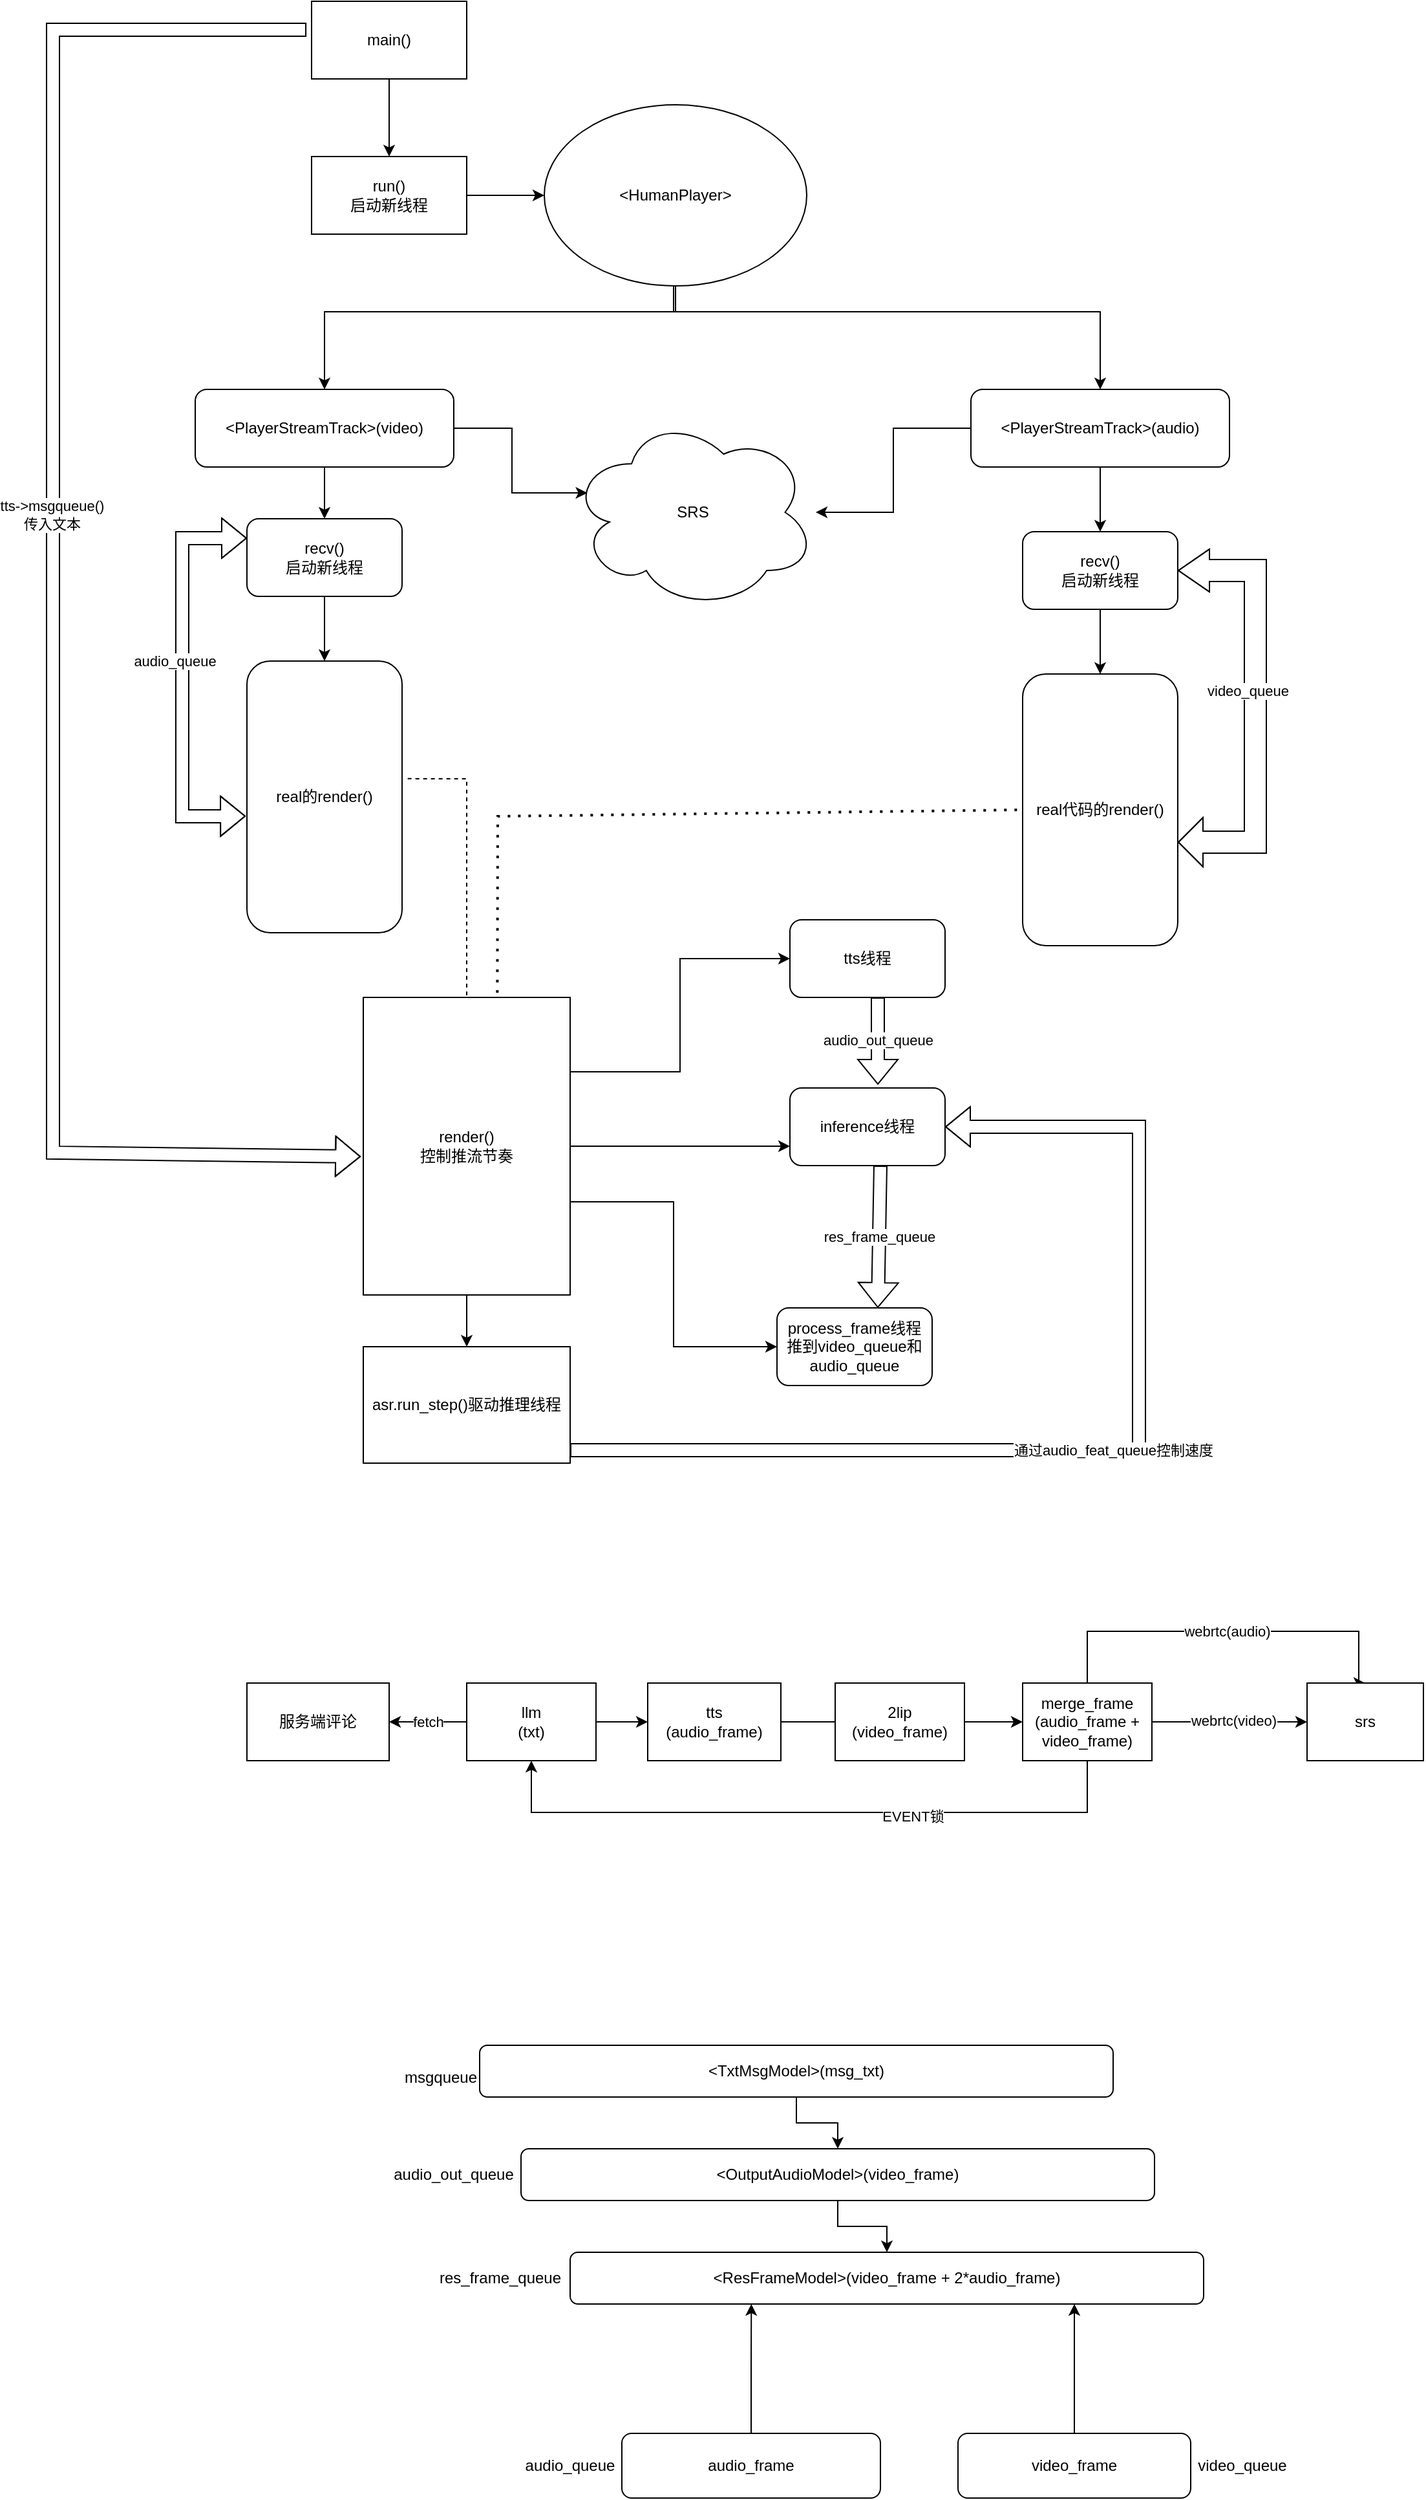 <mxfile version="20.8.16" type="device"><diagram name="第 1 页" id="pA8c20et2Tav3oIKeo3K"><mxGraphModel dx="1523" dy="899" grid="1" gridSize="10" guides="1" tooltips="1" connect="1" arrows="1" fold="1" page="1" pageScale="1" pageWidth="1654" pageHeight="2336" math="0" shadow="0"><root><mxCell id="0"/><mxCell id="1" parent="0"/><mxCell id="WNmvHBlQMY9-G1xZScy9-5" value="" style="edgeStyle=orthogonalEdgeStyle;rounded=0;orthogonalLoop=1;jettySize=auto;html=1;" edge="1" parent="1" source="WNmvHBlQMY9-G1xZScy9-3" target="WNmvHBlQMY9-G1xZScy9-4"><mxGeometry relative="1" as="geometry"/></mxCell><mxCell id="WNmvHBlQMY9-G1xZScy9-3" value="main()" style="rounded=0;whiteSpace=wrap;html=1;" vertex="1" parent="1"><mxGeometry x="420" y="140" width="120" height="60" as="geometry"/></mxCell><mxCell id="WNmvHBlQMY9-G1xZScy9-7" value="" style="edgeStyle=orthogonalEdgeStyle;rounded=0;orthogonalLoop=1;jettySize=auto;html=1;" edge="1" parent="1" source="WNmvHBlQMY9-G1xZScy9-4" target="WNmvHBlQMY9-G1xZScy9-6"><mxGeometry relative="1" as="geometry"/></mxCell><mxCell id="WNmvHBlQMY9-G1xZScy9-4" value="run()&lt;br&gt;启动新线程" style="rounded=0;whiteSpace=wrap;html=1;" vertex="1" parent="1"><mxGeometry x="420" y="260" width="120" height="60" as="geometry"/></mxCell><mxCell id="WNmvHBlQMY9-G1xZScy9-6" value="&amp;lt;HumanPlayer&amp;gt;" style="ellipse;whiteSpace=wrap;html=1;" vertex="1" parent="1"><mxGeometry x="600" y="220" width="203" height="140" as="geometry"/></mxCell><mxCell id="WNmvHBlQMY9-G1xZScy9-11" style="edgeStyle=orthogonalEdgeStyle;rounded=0;orthogonalLoop=1;jettySize=auto;html=1;exitX=0.5;exitY=1;exitDx=0;exitDy=0;entryX=0.5;entryY=0;entryDx=0;entryDy=0;" edge="1" parent="1" source="WNmvHBlQMY9-G1xZScy9-6" target="WNmvHBlQMY9-G1xZScy9-13"><mxGeometry relative="1" as="geometry"><mxPoint x="890" y="350" as="targetPoint"/><mxPoint x="813" y="300" as="sourcePoint"/><Array as="points"><mxPoint x="702" y="380"/><mxPoint x="430" y="380"/></Array></mxGeometry></mxCell><mxCell id="WNmvHBlQMY9-G1xZScy9-19" style="edgeStyle=orthogonalEdgeStyle;rounded=0;orthogonalLoop=1;jettySize=auto;html=1;" edge="1" parent="1" source="WNmvHBlQMY9-G1xZScy9-12"><mxGeometry relative="1" as="geometry"><mxPoint x="1030" y="550" as="targetPoint"/></mxGeometry></mxCell><mxCell id="WNmvHBlQMY9-G1xZScy9-36" style="edgeStyle=orthogonalEdgeStyle;rounded=0;orthogonalLoop=1;jettySize=auto;html=1;" edge="1" parent="1" source="WNmvHBlQMY9-G1xZScy9-12" target="WNmvHBlQMY9-G1xZScy9-34"><mxGeometry relative="1" as="geometry"/></mxCell><mxCell id="WNmvHBlQMY9-G1xZScy9-12" value="&amp;lt;PlayerStreamTrack&amp;gt;(audio)" style="rounded=1;whiteSpace=wrap;html=1;" vertex="1" parent="1"><mxGeometry x="930" y="440" width="200" height="60" as="geometry"/></mxCell><mxCell id="WNmvHBlQMY9-G1xZScy9-16" style="edgeStyle=orthogonalEdgeStyle;rounded=0;orthogonalLoop=1;jettySize=auto;html=1;" edge="1" parent="1" source="WNmvHBlQMY9-G1xZScy9-13"><mxGeometry relative="1" as="geometry"><mxPoint x="430" y="540" as="targetPoint"/></mxGeometry></mxCell><mxCell id="WNmvHBlQMY9-G1xZScy9-35" style="edgeStyle=orthogonalEdgeStyle;rounded=0;orthogonalLoop=1;jettySize=auto;html=1;entryX=0.07;entryY=0.4;entryDx=0;entryDy=0;entryPerimeter=0;" edge="1" parent="1" source="WNmvHBlQMY9-G1xZScy9-13" target="WNmvHBlQMY9-G1xZScy9-34"><mxGeometry relative="1" as="geometry"/></mxCell><mxCell id="WNmvHBlQMY9-G1xZScy9-13" value="&amp;lt;PlayerStreamTrack&amp;gt;(video)" style="rounded=1;whiteSpace=wrap;html=1;" vertex="1" parent="1"><mxGeometry x="330" y="440" width="200" height="60" as="geometry"/></mxCell><mxCell id="WNmvHBlQMY9-G1xZScy9-14" style="edgeStyle=orthogonalEdgeStyle;rounded=0;orthogonalLoop=1;jettySize=auto;html=1;entryX=0.5;entryY=0;entryDx=0;entryDy=0;" edge="1" parent="1" target="WNmvHBlQMY9-G1xZScy9-12"><mxGeometry relative="1" as="geometry"><mxPoint x="510" y="450" as="targetPoint"/><mxPoint x="700" y="360" as="sourcePoint"/><Array as="points"><mxPoint x="700" y="380"/><mxPoint x="1030" y="380"/></Array></mxGeometry></mxCell><mxCell id="WNmvHBlQMY9-G1xZScy9-22" value="" style="edgeStyle=orthogonalEdgeStyle;rounded=0;orthogonalLoop=1;jettySize=auto;html=1;" edge="1" parent="1" source="WNmvHBlQMY9-G1xZScy9-17" target="WNmvHBlQMY9-G1xZScy9-21"><mxGeometry relative="1" as="geometry"/></mxCell><mxCell id="WNmvHBlQMY9-G1xZScy9-17" value="recv()&lt;br&gt;启动新线程" style="rounded=1;whiteSpace=wrap;html=1;" vertex="1" parent="1"><mxGeometry x="370" y="540" width="120" height="60" as="geometry"/></mxCell><mxCell id="WNmvHBlQMY9-G1xZScy9-28" value="" style="edgeStyle=orthogonalEdgeStyle;rounded=0;orthogonalLoop=1;jettySize=auto;html=1;" edge="1" parent="1" source="WNmvHBlQMY9-G1xZScy9-20" target="WNmvHBlQMY9-G1xZScy9-27"><mxGeometry relative="1" as="geometry"/></mxCell><mxCell id="WNmvHBlQMY9-G1xZScy9-20" value="recv()&lt;br&gt;启动新线程" style="rounded=1;whiteSpace=wrap;html=1;" vertex="1" parent="1"><mxGeometry x="970" y="550" width="120" height="60" as="geometry"/></mxCell><mxCell id="WNmvHBlQMY9-G1xZScy9-21" value="real的render()" style="whiteSpace=wrap;html=1;rounded=1;" vertex="1" parent="1"><mxGeometry x="370" y="650" width="120" height="210" as="geometry"/></mxCell><mxCell id="WNmvHBlQMY9-G1xZScy9-25" value="" style="shape=flexArrow;endArrow=classic;startArrow=classic;html=1;rounded=0;entryX=0;entryY=0.25;entryDx=0;entryDy=0;exitX=-0.008;exitY=0.571;exitDx=0;exitDy=0;exitPerimeter=0;" edge="1" parent="1" source="WNmvHBlQMY9-G1xZScy9-21" target="WNmvHBlQMY9-G1xZScy9-17"><mxGeometry width="100" height="100" relative="1" as="geometry"><mxPoint x="360" y="770" as="sourcePoint"/><mxPoint x="320" y="460" as="targetPoint"/><Array as="points"><mxPoint x="320" y="770"/><mxPoint x="320" y="555"/></Array></mxGeometry></mxCell><mxCell id="WNmvHBlQMY9-G1xZScy9-26" value="audio_queue" style="edgeLabel;html=1;align=center;verticalAlign=middle;resizable=0;points=[];" vertex="1" connectable="0" parent="WNmvHBlQMY9-G1xZScy9-25"><mxGeometry x="0.076" y="6" relative="1" as="geometry"><mxPoint as="offset"/></mxGeometry></mxCell><mxCell id="WNmvHBlQMY9-G1xZScy9-27" value="real代码的render()" style="whiteSpace=wrap;html=1;rounded=1;" vertex="1" parent="1"><mxGeometry x="970" y="660" width="120" height="210" as="geometry"/></mxCell><mxCell id="WNmvHBlQMY9-G1xZScy9-30" value="" style="shape=flexArrow;endArrow=classic;startArrow=classic;html=1;rounded=0;exitX=1;exitY=0.619;exitDx=0;exitDy=0;exitPerimeter=0;width=17;endSize=7.67;entryX=1;entryY=0.5;entryDx=0;entryDy=0;endWidth=15;" edge="1" parent="1" source="WNmvHBlQMY9-G1xZScy9-27" target="WNmvHBlQMY9-G1xZScy9-20"><mxGeometry width="100" height="100" relative="1" as="geometry"><mxPoint x="1323" y="790" as="sourcePoint"/><mxPoint x="1133" y="470" as="targetPoint"/><Array as="points"><mxPoint x="1150" y="790"/><mxPoint x="1150" y="690"/><mxPoint x="1150" y="580"/></Array></mxGeometry></mxCell><mxCell id="WNmvHBlQMY9-G1xZScy9-31" value="video_queue" style="edgeLabel;html=1;align=center;verticalAlign=middle;resizable=0;points=[];" vertex="1" connectable="0" parent="WNmvHBlQMY9-G1xZScy9-30"><mxGeometry x="0.076" y="6" relative="1" as="geometry"><mxPoint as="offset"/></mxGeometry></mxCell><mxCell id="WNmvHBlQMY9-G1xZScy9-34" value="SRS" style="ellipse;shape=cloud;whiteSpace=wrap;html=1;" vertex="1" parent="1"><mxGeometry x="620" y="460" width="190" height="150" as="geometry"/></mxCell><mxCell id="WNmvHBlQMY9-G1xZScy9-43" style="edgeStyle=orthogonalEdgeStyle;rounded=0;orthogonalLoop=1;jettySize=auto;html=1;entryX=0;entryY=0.75;entryDx=0;entryDy=0;" edge="1" parent="1" source="WNmvHBlQMY9-G1xZScy9-37" target="WNmvHBlQMY9-G1xZScy9-44"><mxGeometry relative="1" as="geometry"><mxPoint x="760" y="1070" as="targetPoint"/></mxGeometry></mxCell><mxCell id="WNmvHBlQMY9-G1xZScy9-45" style="edgeStyle=orthogonalEdgeStyle;rounded=0;orthogonalLoop=1;jettySize=auto;html=1;exitX=1;exitY=0.25;exitDx=0;exitDy=0;entryX=0;entryY=0.5;entryDx=0;entryDy=0;" edge="1" parent="1" source="WNmvHBlQMY9-G1xZScy9-37" target="WNmvHBlQMY9-G1xZScy9-40"><mxGeometry relative="1" as="geometry"/></mxCell><mxCell id="WNmvHBlQMY9-G1xZScy9-46" style="edgeStyle=orthogonalEdgeStyle;rounded=0;orthogonalLoop=1;jettySize=auto;html=1;exitX=1;exitY=0.75;exitDx=0;exitDy=0;entryX=0;entryY=0.5;entryDx=0;entryDy=0;" edge="1" parent="1" source="WNmvHBlQMY9-G1xZScy9-37" target="WNmvHBlQMY9-G1xZScy9-42"><mxGeometry relative="1" as="geometry"><Array as="points"><mxPoint x="700" y="1068"/><mxPoint x="700" y="1180"/></Array></mxGeometry></mxCell><mxCell id="WNmvHBlQMY9-G1xZScy9-53" style="edgeStyle=orthogonalEdgeStyle;rounded=0;orthogonalLoop=1;jettySize=auto;html=1;" edge="1" parent="1" source="WNmvHBlQMY9-G1xZScy9-37"><mxGeometry relative="1" as="geometry"><mxPoint x="540" y="1180" as="targetPoint"/></mxGeometry></mxCell><mxCell id="WNmvHBlQMY9-G1xZScy9-37" value="render()&lt;br&gt;控制推流节奏" style="rounded=0;whiteSpace=wrap;html=1;" vertex="1" parent="1"><mxGeometry x="460" y="910" width="160" height="230" as="geometry"/></mxCell><mxCell id="WNmvHBlQMY9-G1xZScy9-40" value="tts线程" style="rounded=1;whiteSpace=wrap;html=1;" vertex="1" parent="1"><mxGeometry x="790" y="850" width="120" height="60" as="geometry"/></mxCell><mxCell id="WNmvHBlQMY9-G1xZScy9-42" value="process_frame线程&lt;br&gt;推到video_queue和audio_queue" style="rounded=1;whiteSpace=wrap;html=1;" vertex="1" parent="1"><mxGeometry x="780" y="1150" width="120" height="60" as="geometry"/></mxCell><mxCell id="WNmvHBlQMY9-G1xZScy9-44" value="inference线程" style="rounded=1;whiteSpace=wrap;html=1;" vertex="1" parent="1"><mxGeometry x="790" y="980" width="120" height="60" as="geometry"/></mxCell><mxCell id="WNmvHBlQMY9-G1xZScy9-49" value="audio_out_queue" style="shape=flexArrow;endArrow=classic;html=1;rounded=0;entryX=0.567;entryY=-0.042;entryDx=0;entryDy=0;entryPerimeter=0;" edge="1" parent="1" target="WNmvHBlQMY9-G1xZScy9-44"><mxGeometry width="50" height="50" relative="1" as="geometry"><mxPoint x="858" y="910" as="sourcePoint"/><mxPoint x="860" y="960" as="targetPoint"/></mxGeometry></mxCell><mxCell id="WNmvHBlQMY9-G1xZScy9-51" value="res_frame_queue" style="shape=flexArrow;endArrow=classic;html=1;rounded=0;entryX=0.65;entryY=0;entryDx=0;entryDy=0;entryPerimeter=0;" edge="1" parent="1" target="WNmvHBlQMY9-G1xZScy9-42"><mxGeometry x="-0.003" width="50" height="50" relative="1" as="geometry"><mxPoint x="860" y="1040" as="sourcePoint"/><mxPoint x="868.04" y="977.48" as="targetPoint"/><mxPoint as="offset"/></mxGeometry></mxCell><mxCell id="WNmvHBlQMY9-G1xZScy9-54" value="asr.run_step()驱动推理线程" style="rounded=0;whiteSpace=wrap;html=1;" vertex="1" parent="1"><mxGeometry x="460" y="1180" width="160" height="90" as="geometry"/></mxCell><mxCell id="WNmvHBlQMY9-G1xZScy9-56" value="通过audio_feat_queue控制速度" style="shape=flexArrow;endArrow=classic;html=1;rounded=0;entryX=1;entryY=0.5;entryDx=0;entryDy=0;" edge="1" parent="1" target="WNmvHBlQMY9-G1xZScy9-44"><mxGeometry width="50" height="50" relative="1" as="geometry"><mxPoint x="620" y="1260" as="sourcePoint"/><mxPoint x="670" y="1210" as="targetPoint"/><Array as="points"><mxPoint x="1060" y="1260"/><mxPoint x="1060" y="1010"/></Array></mxGeometry></mxCell><mxCell id="WNmvHBlQMY9-G1xZScy9-57" value="" style="shape=flexArrow;endArrow=classic;html=1;rounded=0;entryX=-0.012;entryY=0.535;entryDx=0;entryDy=0;entryPerimeter=0;exitX=-0.033;exitY=0.367;exitDx=0;exitDy=0;exitPerimeter=0;" edge="1" parent="1" source="WNmvHBlQMY9-G1xZScy9-3" target="WNmvHBlQMY9-G1xZScy9-37"><mxGeometry width="50" height="50" relative="1" as="geometry"><mxPoint x="410" y="140" as="sourcePoint"/><mxPoint x="500" y="1090" as="targetPoint"/><Array as="points"><mxPoint x="220" y="162"/><mxPoint x="220" y="1030"/></Array></mxGeometry></mxCell><mxCell id="WNmvHBlQMY9-G1xZScy9-59" value="tts-&amp;gt;msgqueue()&lt;br&gt;传入文本" style="edgeLabel;html=1;align=center;verticalAlign=middle;resizable=0;points=[];" vertex="1" connectable="0" parent="WNmvHBlQMY9-G1xZScy9-57"><mxGeometry x="-0.123" y="-1" relative="1" as="geometry"><mxPoint as="offset"/></mxGeometry></mxCell><mxCell id="WNmvHBlQMY9-G1xZScy9-61" value="服务端评论" style="rounded=0;whiteSpace=wrap;html=1;" vertex="1" parent="1"><mxGeometry x="370" y="1440" width="110" height="60" as="geometry"/></mxCell><mxCell id="WNmvHBlQMY9-G1xZScy9-64" value="fetch" style="edgeStyle=orthogonalEdgeStyle;rounded=0;orthogonalLoop=1;jettySize=auto;html=1;entryX=1;entryY=0.5;entryDx=0;entryDy=0;" edge="1" parent="1" source="WNmvHBlQMY9-G1xZScy9-62" target="WNmvHBlQMY9-G1xZScy9-61"><mxGeometry relative="1" as="geometry"/></mxCell><mxCell id="WNmvHBlQMY9-G1xZScy9-66" style="edgeStyle=orthogonalEdgeStyle;rounded=0;orthogonalLoop=1;jettySize=auto;html=1;entryX=0;entryY=0.5;entryDx=0;entryDy=0;" edge="1" parent="1" source="WNmvHBlQMY9-G1xZScy9-62" target="WNmvHBlQMY9-G1xZScy9-63"><mxGeometry relative="1" as="geometry"><mxPoint x="660" y="1470" as="targetPoint"/></mxGeometry></mxCell><mxCell id="WNmvHBlQMY9-G1xZScy9-62" value="llm&lt;br&gt;(txt)" style="rounded=0;whiteSpace=wrap;html=1;" vertex="1" parent="1"><mxGeometry x="540" y="1440" width="100" height="60" as="geometry"/></mxCell><mxCell id="WNmvHBlQMY9-G1xZScy9-67" style="edgeStyle=orthogonalEdgeStyle;rounded=0;orthogonalLoop=1;jettySize=auto;html=1;" edge="1" parent="1" source="WNmvHBlQMY9-G1xZScy9-63"><mxGeometry relative="1" as="geometry"><mxPoint x="840" y="1470" as="targetPoint"/></mxGeometry></mxCell><mxCell id="WNmvHBlQMY9-G1xZScy9-72" value="webrtc(audio)" style="edgeStyle=orthogonalEdgeStyle;rounded=0;orthogonalLoop=1;jettySize=auto;html=1;exitX=0.5;exitY=0;exitDx=0;exitDy=0;entryX=0.5;entryY=0;entryDx=0;entryDy=0;" edge="1" parent="1" source="WNmvHBlQMY9-G1xZScy9-69" target="WNmvHBlQMY9-G1xZScy9-71"><mxGeometry relative="1" as="geometry"><Array as="points"><mxPoint x="1020" y="1400"/><mxPoint x="1230" y="1400"/><mxPoint x="1230" y="1440"/></Array></mxGeometry></mxCell><mxCell id="WNmvHBlQMY9-G1xZScy9-63" value="tts&lt;br&gt;(audio_frame)" style="rounded=0;whiteSpace=wrap;html=1;" vertex="1" parent="1"><mxGeometry x="680" y="1440" width="103" height="60" as="geometry"/></mxCell><mxCell id="WNmvHBlQMY9-G1xZScy9-70" style="edgeStyle=orthogonalEdgeStyle;rounded=0;orthogonalLoop=1;jettySize=auto;html=1;" edge="1" parent="1" source="WNmvHBlQMY9-G1xZScy9-68" target="WNmvHBlQMY9-G1xZScy9-69"><mxGeometry relative="1" as="geometry"/></mxCell><mxCell id="WNmvHBlQMY9-G1xZScy9-68" value="2lip&lt;br&gt;(video_frame)" style="rounded=0;whiteSpace=wrap;html=1;" vertex="1" parent="1"><mxGeometry x="825" y="1440" width="100" height="60" as="geometry"/></mxCell><mxCell id="WNmvHBlQMY9-G1xZScy9-73" style="edgeStyle=orthogonalEdgeStyle;rounded=0;orthogonalLoop=1;jettySize=auto;html=1;entryX=0;entryY=0.5;entryDx=0;entryDy=0;" edge="1" parent="1" source="WNmvHBlQMY9-G1xZScy9-69" target="WNmvHBlQMY9-G1xZScy9-71"><mxGeometry relative="1" as="geometry"/></mxCell><mxCell id="WNmvHBlQMY9-G1xZScy9-74" value="webrtc(video)" style="edgeLabel;html=1;align=center;verticalAlign=middle;resizable=0;points=[];" vertex="1" connectable="0" parent="WNmvHBlQMY9-G1xZScy9-73"><mxGeometry x="0.04" y="1" relative="1" as="geometry"><mxPoint as="offset"/></mxGeometry></mxCell><mxCell id="WNmvHBlQMY9-G1xZScy9-100" style="edgeStyle=orthogonalEdgeStyle;rounded=0;orthogonalLoop=1;jettySize=auto;html=1;entryX=0.5;entryY=1;entryDx=0;entryDy=0;" edge="1" parent="1" source="WNmvHBlQMY9-G1xZScy9-69" target="WNmvHBlQMY9-G1xZScy9-62"><mxGeometry relative="1" as="geometry"><Array as="points"><mxPoint x="1020" y="1540"/><mxPoint x="590" y="1540"/></Array></mxGeometry></mxCell><mxCell id="WNmvHBlQMY9-G1xZScy9-105" value="EVENT锁" style="edgeLabel;html=1;align=center;verticalAlign=middle;resizable=0;points=[];fontSize=11;fontFamily=Helvetica;fontColor=default;" vertex="1" connectable="0" parent="WNmvHBlQMY9-G1xZScy9-100"><mxGeometry x="-0.314" y="3" relative="1" as="geometry"><mxPoint as="offset"/></mxGeometry></mxCell><mxCell id="WNmvHBlQMY9-G1xZScy9-69" value="merge_frame&lt;br&gt;(audio_frame + video_frame)" style="rounded=0;whiteSpace=wrap;html=1;" vertex="1" parent="1"><mxGeometry x="970" y="1440" width="100" height="60" as="geometry"/></mxCell><mxCell id="WNmvHBlQMY9-G1xZScy9-71" value="srs" style="rounded=0;whiteSpace=wrap;html=1;" vertex="1" parent="1"><mxGeometry x="1190" y="1440" width="90" height="60" as="geometry"/></mxCell><mxCell id="WNmvHBlQMY9-G1xZScy9-83" value="" style="edgeStyle=orthogonalEdgeStyle;rounded=0;orthogonalLoop=1;jettySize=auto;html=1;" edge="1" parent="1" source="WNmvHBlQMY9-G1xZScy9-77" target="WNmvHBlQMY9-G1xZScy9-78"><mxGeometry relative="1" as="geometry"/></mxCell><mxCell id="WNmvHBlQMY9-G1xZScy9-77" value="&amp;lt;TxtMsgModel&amp;gt;(msg_txt)" style="rounded=1;whiteSpace=wrap;html=1;" vertex="1" parent="1"><mxGeometry x="550" y="1720" width="490" height="40" as="geometry"/></mxCell><mxCell id="WNmvHBlQMY9-G1xZScy9-84" value="" style="edgeStyle=orthogonalEdgeStyle;rounded=0;orthogonalLoop=1;jettySize=auto;html=1;" edge="1" parent="1" source="WNmvHBlQMY9-G1xZScy9-78" target="WNmvHBlQMY9-G1xZScy9-79"><mxGeometry relative="1" as="geometry"/></mxCell><mxCell id="WNmvHBlQMY9-G1xZScy9-78" value="&amp;lt;OutputAudioModel&amp;gt;(video_frame)" style="rounded=1;whiteSpace=wrap;html=1;" vertex="1" parent="1"><mxGeometry x="582" y="1800" width="490" height="40" as="geometry"/></mxCell><mxCell id="WNmvHBlQMY9-G1xZScy9-79" value="&amp;lt;ResFrameModel&amp;gt;(video_frame + 2*audio_frame)" style="rounded=1;whiteSpace=wrap;html=1;" vertex="1" parent="1"><mxGeometry x="620" y="1880" width="490" height="40" as="geometry"/></mxCell><mxCell id="WNmvHBlQMY9-G1xZScy9-86" style="edgeStyle=orthogonalEdgeStyle;rounded=0;orthogonalLoop=1;jettySize=auto;html=1;entryX=0.286;entryY=1;entryDx=0;entryDy=0;entryPerimeter=0;" edge="1" parent="1" source="WNmvHBlQMY9-G1xZScy9-80" target="WNmvHBlQMY9-G1xZScy9-79"><mxGeometry relative="1" as="geometry"><mxPoint x="751" y="1920" as="targetPoint"/></mxGeometry></mxCell><mxCell id="WNmvHBlQMY9-G1xZScy9-80" value="audio_frame" style="rounded=1;whiteSpace=wrap;html=1;" vertex="1" parent="1"><mxGeometry x="660" y="2020" width="200" height="50" as="geometry"/></mxCell><mxCell id="WNmvHBlQMY9-G1xZScy9-88" style="edgeStyle=orthogonalEdgeStyle;rounded=0;orthogonalLoop=1;jettySize=auto;html=1;" edge="1" parent="1" source="WNmvHBlQMY9-G1xZScy9-81"><mxGeometry relative="1" as="geometry"><mxPoint x="1010" y="1920" as="targetPoint"/></mxGeometry></mxCell><mxCell id="WNmvHBlQMY9-G1xZScy9-81" value="video_frame" style="rounded=1;whiteSpace=wrap;html=1;" vertex="1" parent="1"><mxGeometry x="920" y="2020" width="180" height="50" as="geometry"/></mxCell><mxCell id="WNmvHBlQMY9-G1xZScy9-89" value="msgqueue" style="text;html=1;strokeColor=none;fillColor=none;align=center;verticalAlign=middle;whiteSpace=wrap;rounded=0;" vertex="1" parent="1"><mxGeometry x="490" y="1730" width="60" height="30" as="geometry"/></mxCell><mxCell id="WNmvHBlQMY9-G1xZScy9-90" value="audio_out_queue" style="text;html=1;strokeColor=none;fillColor=none;align=center;verticalAlign=middle;whiteSpace=wrap;rounded=0;" vertex="1" parent="1"><mxGeometry x="500" y="1805" width="60" height="30" as="geometry"/></mxCell><mxCell id="WNmvHBlQMY9-G1xZScy9-91" value="res_frame_queue" style="text;html=1;strokeColor=none;fillColor=none;align=center;verticalAlign=middle;whiteSpace=wrap;rounded=0;" vertex="1" parent="1"><mxGeometry x="530" y="1880" width="72" height="40" as="geometry"/></mxCell><mxCell id="WNmvHBlQMY9-G1xZScy9-95" value="audio_queue" style="text;html=1;strokeColor=none;fillColor=none;align=center;verticalAlign=middle;whiteSpace=wrap;rounded=0;" vertex="1" parent="1"><mxGeometry x="580" y="2030" width="80" height="30" as="geometry"/></mxCell><mxCell id="WNmvHBlQMY9-G1xZScy9-96" value="video_queue" style="text;html=1;strokeColor=none;fillColor=none;align=center;verticalAlign=middle;whiteSpace=wrap;rounded=0;" vertex="1" parent="1"><mxGeometry x="1100" y="2030" width="80" height="30" as="geometry"/></mxCell><mxCell id="WNmvHBlQMY9-G1xZScy9-111" value="" style="endArrow=none;dashed=1;html=1;dashPattern=1 3;strokeWidth=2;rounded=0;labelBackgroundColor=default;strokeColor=default;fontFamily=Helvetica;fontSize=11;fontColor=default;shape=connector;entryX=0;entryY=0.5;entryDx=0;entryDy=0;exitX=0.648;exitY=-0.016;exitDx=0;exitDy=0;exitPerimeter=0;" edge="1" parent="1" source="WNmvHBlQMY9-G1xZScy9-37" target="WNmvHBlQMY9-G1xZScy9-27"><mxGeometry width="50" height="50" relative="1" as="geometry"><mxPoint x="570" y="820" as="sourcePoint"/><mxPoint x="620" y="770" as="targetPoint"/><Array as="points"><mxPoint x="564" y="770"/></Array></mxGeometry></mxCell><mxCell id="WNmvHBlQMY9-G1xZScy9-112" value="" style="endArrow=none;dashed=1;html=1;rounded=0;labelBackgroundColor=default;strokeColor=default;fontFamily=Helvetica;fontSize=11;fontColor=default;shape=connector;exitX=1.036;exitY=0.433;exitDx=0;exitDy=0;exitPerimeter=0;entryX=0.5;entryY=0;entryDx=0;entryDy=0;" edge="1" parent="1" source="WNmvHBlQMY9-G1xZScy9-21" target="WNmvHBlQMY9-G1xZScy9-37"><mxGeometry width="50" height="50" relative="1" as="geometry"><mxPoint x="510" y="770" as="sourcePoint"/><mxPoint x="560" y="720" as="targetPoint"/><Array as="points"><mxPoint x="540" y="741"/></Array></mxGeometry></mxCell></root></mxGraphModel></diagram></mxfile>